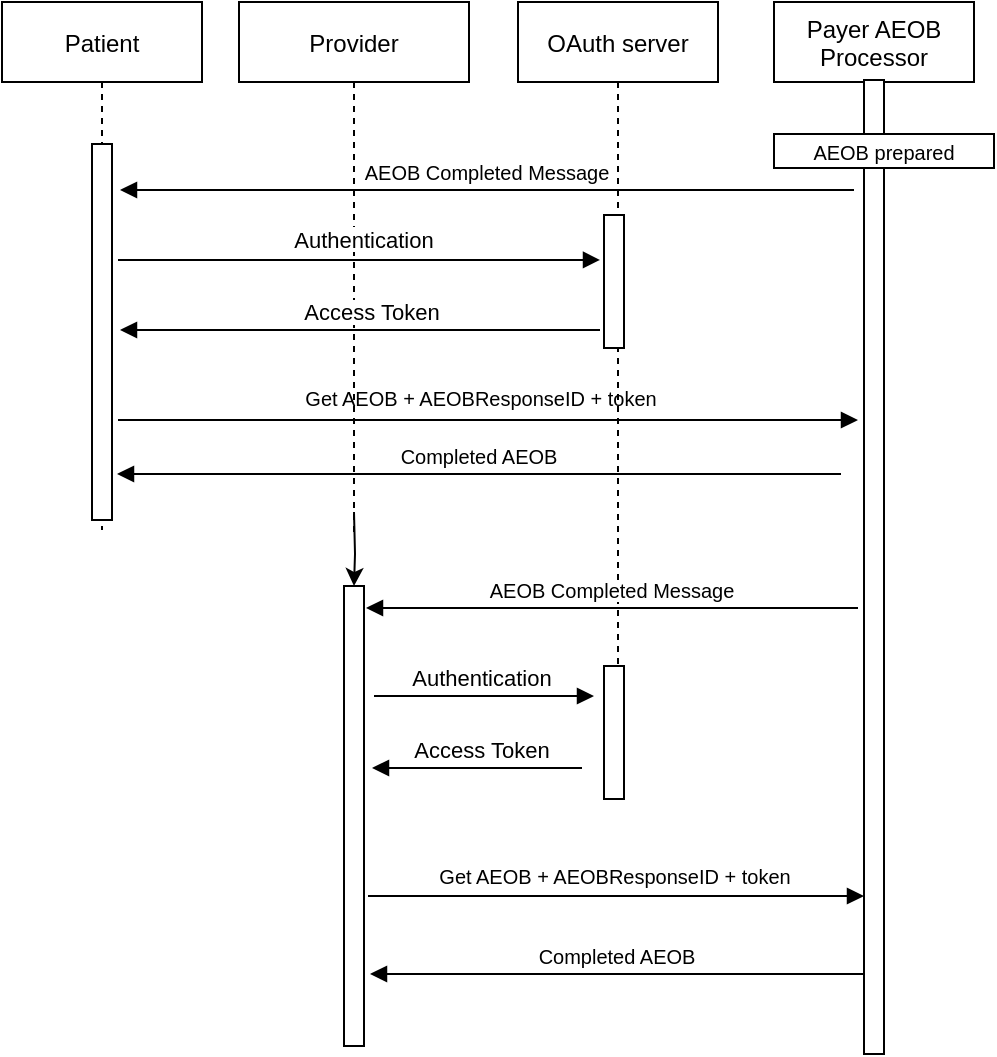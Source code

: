 <mxfile version="15.2.9" type="device"><diagram id="kgpKYQtTHZ0yAKxKKP6v" name="Page-1"><mxGraphModel dx="1639" dy="715" grid="0" gridSize="10" guides="1" tooltips="1" connect="1" arrows="1" fold="1" page="1" pageScale="1" pageWidth="850" pageHeight="1100" math="0" shadow="0"><root><mxCell id="0"/><mxCell id="1" parent="0"/><mxCell id="3nuBFxr9cyL0pnOWT2aG-6" value="" style="points=[];perimeter=orthogonalPerimeter;rounded=0;shadow=0;strokeWidth=1;" parent="1" vertex="1"><mxGeometry x="290" y="372" width="10" height="230" as="geometry"/></mxCell><mxCell id="eunGYBZojGxnAnl-epNE-75" style="edgeStyle=orthogonalEdgeStyle;rounded=0;orthogonalLoop=1;jettySize=auto;html=1;fontSize=11;" parent="1" target="3nuBFxr9cyL0pnOWT2aG-6" edge="1"><mxGeometry relative="1" as="geometry"><mxPoint x="295" y="335" as="sourcePoint"/></mxGeometry></mxCell><mxCell id="3nuBFxr9cyL0pnOWT2aG-5" value="Provider" style="shape=umlLifeline;perimeter=lifelinePerimeter;container=1;collapsible=0;recursiveResize=0;rounded=0;shadow=0;strokeWidth=1;" parent="1" vertex="1"><mxGeometry x="237.5" y="80" width="115" height="267" as="geometry"/></mxCell><mxCell id="eunGYBZojGxnAnl-epNE-7" value="Payer AEOB&#10;Processor" style="shape=umlLifeline;perimeter=lifelinePerimeter;container=1;collapsible=0;recursiveResize=0;rounded=0;shadow=0;strokeWidth=1;" parent="1" vertex="1"><mxGeometry x="505" y="80" width="100" height="443" as="geometry"/></mxCell><mxCell id="eunGYBZojGxnAnl-epNE-8" value="" style="points=[];perimeter=orthogonalPerimeter;rounded=0;shadow=0;strokeWidth=1;" parent="1" vertex="1"><mxGeometry x="550" y="119" width="10" height="487" as="geometry"/></mxCell><mxCell id="3nuBFxr9cyL0pnOWT2aG-1" value="Patient" style="shape=umlLifeline;perimeter=lifelinePerimeter;container=1;collapsible=0;recursiveResize=0;rounded=0;shadow=0;strokeWidth=1;" parent="1" vertex="1"><mxGeometry x="119" y="80" width="100" height="264" as="geometry"/></mxCell><mxCell id="3nuBFxr9cyL0pnOWT2aG-2" value="" style="points=[];perimeter=orthogonalPerimeter;rounded=0;shadow=0;strokeWidth=1;" parent="3nuBFxr9cyL0pnOWT2aG-1" vertex="1"><mxGeometry x="45" y="71" width="10" height="188" as="geometry"/></mxCell><mxCell id="eunGYBZojGxnAnl-epNE-26" value="" style="verticalAlign=bottom;endArrow=block;shadow=0;strokeWidth=1;" parent="1" edge="1"><mxGeometry relative="1" as="geometry"><mxPoint x="177" y="289" as="sourcePoint"/><mxPoint x="547" y="289" as="targetPoint"/></mxGeometry></mxCell><mxCell id="eunGYBZojGxnAnl-epNE-40" value="Get AEOB + AEOBResponseID + token" style="text;html=1;resizable=0;autosize=1;align=center;verticalAlign=middle;points=[];fillColor=none;strokeColor=none;rounded=0;fontSize=10;" parent="1" vertex="1"><mxGeometry x="265" y="270" width="186" height="16" as="geometry"/></mxCell><mxCell id="eunGYBZojGxnAnl-epNE-47" value="Access Token" style="verticalAlign=bottom;endArrow=block;entryX=1;entryY=0;shadow=0;strokeWidth=1;fontSize=11;" parent="1" edge="1"><mxGeometry x="-0.048" relative="1" as="geometry"><mxPoint x="409" y="463" as="sourcePoint"/><mxPoint x="304" y="463" as="targetPoint"/><mxPoint as="offset"/></mxGeometry></mxCell><mxCell id="eunGYBZojGxnAnl-epNE-50" value="Completed AEOB" style="verticalAlign=bottom;endArrow=block;shadow=0;strokeWidth=1;fontSize=10;" parent="1" edge="1"><mxGeometry relative="1" as="geometry"><mxPoint x="550" y="566" as="sourcePoint"/><mxPoint x="303" y="566" as="targetPoint"/></mxGeometry></mxCell><mxCell id="eunGYBZojGxnAnl-epNE-16" value="&lt;font style=&quot;font-size: 10px&quot;&gt;AEOB prepared&lt;/font&gt;" style="rounded=0;whiteSpace=wrap;html=1;" parent="1" vertex="1"><mxGeometry x="505" y="146" width="110" height="17" as="geometry"/></mxCell><mxCell id="eunGYBZojGxnAnl-epNE-69" value="AEOB Completed Message" style="verticalAlign=bottom;endArrow=block;shadow=0;strokeWidth=1;fontSize=10;labelBackgroundColor=#FFFFFF;" parent="1" edge="1"><mxGeometry relative="1" as="geometry"><mxPoint x="545" y="174" as="sourcePoint"/><mxPoint x="178" y="174" as="targetPoint"/></mxGeometry></mxCell><mxCell id="eunGYBZojGxnAnl-epNE-70" value="OAuth server" style="shape=umlLifeline;perimeter=lifelinePerimeter;container=1;collapsible=0;recursiveResize=0;rounded=0;shadow=0;strokeWidth=1;" parent="1" vertex="1"><mxGeometry x="377" y="80" width="100" height="399" as="geometry"/></mxCell><mxCell id="eunGYBZojGxnAnl-epNE-71" value="" style="points=[];perimeter=orthogonalPerimeter;rounded=0;shadow=0;strokeWidth=1;" parent="1" vertex="1"><mxGeometry x="420" y="186.5" width="10" height="66.5" as="geometry"/></mxCell><mxCell id="eunGYBZojGxnAnl-epNE-72" value="Authentication" style="verticalAlign=bottom;endArrow=block;entryX=-0.2;entryY=0.338;shadow=0;strokeWidth=1;entryDx=0;entryDy=0;entryPerimeter=0;labelBackgroundColor=#FFFFFF;" parent="1" target="eunGYBZojGxnAnl-epNE-71" edge="1"><mxGeometry x="0.02" y="1" relative="1" as="geometry"><mxPoint x="177" y="209" as="sourcePoint"/><mxPoint x="281" y="210.0" as="targetPoint"/><mxPoint as="offset"/></mxGeometry></mxCell><mxCell id="eunGYBZojGxnAnl-epNE-74" value="Access Token" style="verticalAlign=bottom;endArrow=block;shadow=0;strokeWidth=1;fontSize=11;labelBackgroundColor=#FFFFFF;" parent="1" edge="1"><mxGeometry x="-0.05" relative="1" as="geometry"><mxPoint x="418" y="244" as="sourcePoint"/><mxPoint x="178" y="244" as="targetPoint"/><mxPoint as="offset"/></mxGeometry></mxCell><mxCell id="eunGYBZojGxnAnl-epNE-76" value="Completed AEOB" style="verticalAlign=bottom;endArrow=block;shadow=0;strokeWidth=1;fontSize=10;" parent="1" edge="1"><mxGeometry relative="1" as="geometry"><mxPoint x="538.5" y="316" as="sourcePoint"/><mxPoint x="176.5" y="316" as="targetPoint"/></mxGeometry></mxCell><mxCell id="eunGYBZojGxnAnl-epNE-79" value="AEOB Completed Message" style="verticalAlign=bottom;endArrow=block;shadow=0;strokeWidth=1;fontSize=10;" parent="1" edge="1"><mxGeometry relative="1" as="geometry"><mxPoint x="547" y="383" as="sourcePoint"/><mxPoint x="301" y="383" as="targetPoint"/></mxGeometry></mxCell><mxCell id="eunGYBZojGxnAnl-epNE-81" value="" style="points=[];perimeter=orthogonalPerimeter;rounded=0;shadow=0;strokeWidth=1;" parent="1" vertex="1"><mxGeometry x="420" y="412" width="10" height="66.5" as="geometry"/></mxCell><mxCell id="eunGYBZojGxnAnl-epNE-82" value="Authentication" style="verticalAlign=bottom;endArrow=block;entryX=0;entryY=0;shadow=0;strokeWidth=1;" parent="1" edge="1"><mxGeometry x="-0.018" relative="1" as="geometry"><mxPoint x="305" y="427.0" as="sourcePoint"/><mxPoint x="415" y="427.0" as="targetPoint"/><mxPoint as="offset"/></mxGeometry></mxCell><mxCell id="eunGYBZojGxnAnl-epNE-83" value="" style="verticalAlign=bottom;endArrow=block;shadow=0;strokeWidth=1;" parent="1" edge="1"><mxGeometry relative="1" as="geometry"><mxPoint x="302" y="527" as="sourcePoint"/><mxPoint x="550" y="527" as="targetPoint"/></mxGeometry></mxCell><mxCell id="eunGYBZojGxnAnl-epNE-87" value="Get AEOB + AEOBResponseID + token" style="text;html=1;resizable=0;autosize=1;align=center;verticalAlign=middle;points=[];fillColor=none;strokeColor=none;rounded=0;fontSize=10;" parent="1" vertex="1"><mxGeometry x="332" y="509" width="186" height="16" as="geometry"/></mxCell></root></mxGraphModel></diagram></mxfile>